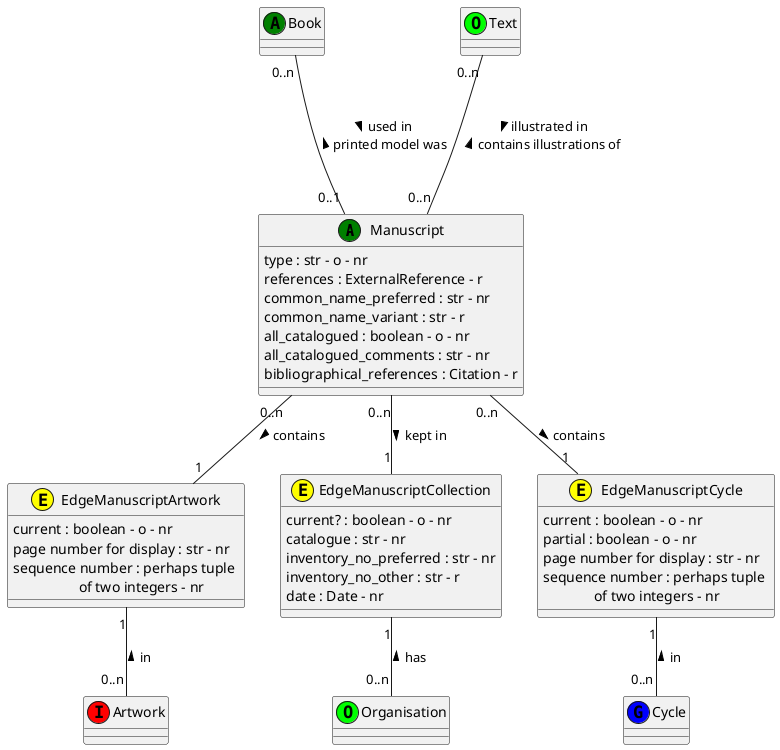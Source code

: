 @startuml 
class Manuscript <<(A,green)>>
Manuscript : type : str - o - nr
Manuscript : references : ExternalReference - r
Manuscript : common_name_preferred : str - nr
Manuscript : common_name_variant : str - r
Manuscript : all_catalogued : boolean - o - nr
Manuscript : all_catalogued_comments : str - nr
Manuscript : bibliographical_references : Citation - r


class EdgeManuscriptArtwork <<(E,yellow)>>
EdgeManuscriptArtwork : current : boolean - o - nr
EdgeManuscriptArtwork : page number for display : str - nr
EdgeManuscriptArtwork : sequence number : perhaps tuple \n                  of two integers - nr

class Cycle <<(G,blue)>>

class Artwork <<(I,red)>>

class Book <<(A,green)>>

class Text <<(O,lime)>>

class EdgeManuscriptCollection <<(E,yellow)>>
EdgeManuscriptCollection : current? : boolean - o - nr
EdgeManuscriptCollection : catalogue : str - nr
EdgeManuscriptCollection : inventory_no_preferred : str - nr
EdgeManuscriptCollection : inventory_no_other : str - r
EdgeManuscriptCollection : date : Date - nr


class EdgeManuscriptCycle  <<(E,yellow)>>
EdgeManuscriptCycle : current : boolean - o - nr
EdgeManuscriptCycle : partial : boolean - o - nr
EdgeManuscriptCycle : page number for display : str - nr
EdgeManuscriptCycle : sequence number : perhaps tuple \n              of two integers - nr
class Organisation <<(O,lime)>>

Book "0..n" --- "0..1" Manuscript : > used in  \n printed model was <

Manuscript "0..n" -- "1" EdgeManuscriptArtwork : contains > 
EdgeManuscriptArtwork "1" -- "0..n" Artwork : in <

Manuscript "0..n" -- "1" EdgeManuscriptCycle : contains > 
EdgeManuscriptCycle "1" -- "0..n" Cycle : in <


Manuscript "0..n" -- "1" EdgeManuscriptCollection : kept in >
EdgeManuscriptCollection "1" -- "0..n" Organisation : has <

Text "0..n" --- "0..n" Manuscript: > illustrated in \n contains illustrations of <

@enduml 
